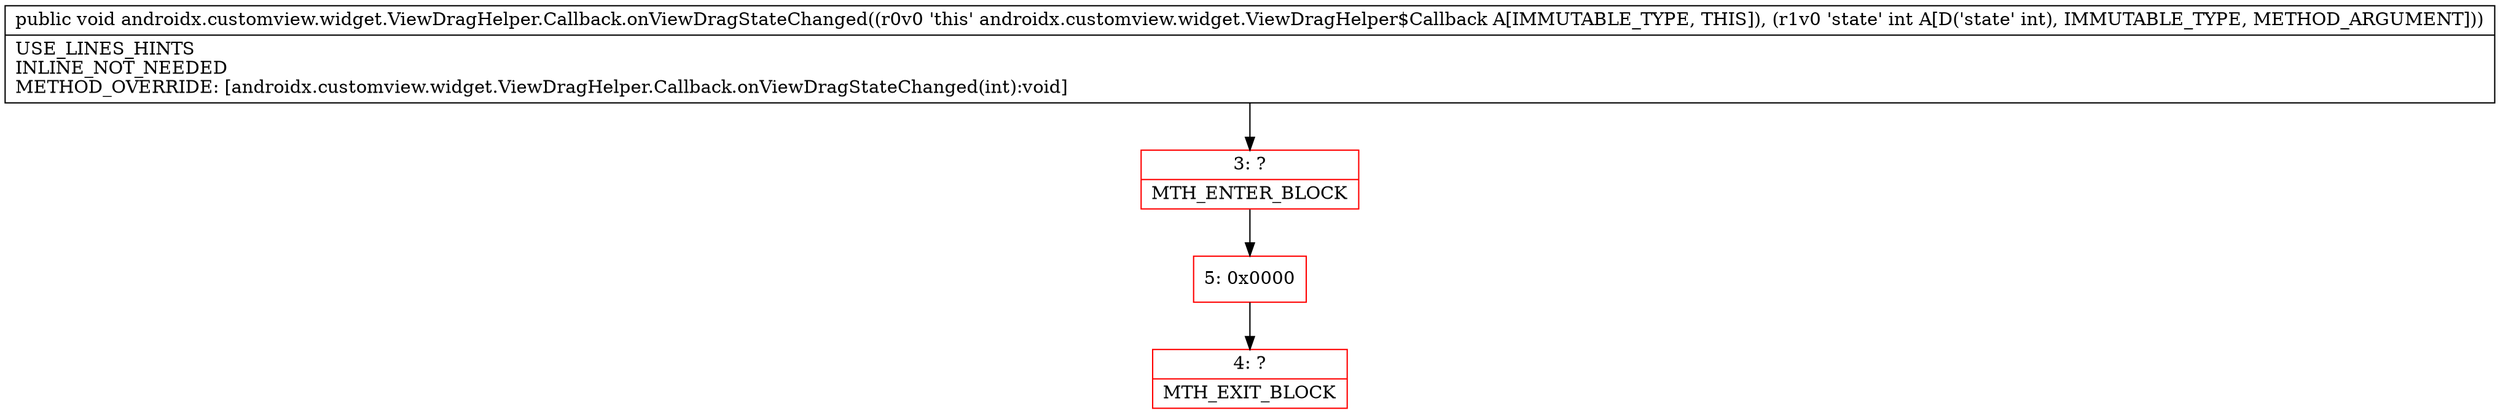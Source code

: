 digraph "CFG forandroidx.customview.widget.ViewDragHelper.Callback.onViewDragStateChanged(I)V" {
subgraph cluster_Region_1797482982 {
label = "R(0)";
node [shape=record,color=blue];
}
Node_3 [shape=record,color=red,label="{3\:\ ?|MTH_ENTER_BLOCK\l}"];
Node_5 [shape=record,color=red,label="{5\:\ 0x0000}"];
Node_4 [shape=record,color=red,label="{4\:\ ?|MTH_EXIT_BLOCK\l}"];
MethodNode[shape=record,label="{public void androidx.customview.widget.ViewDragHelper.Callback.onViewDragStateChanged((r0v0 'this' androidx.customview.widget.ViewDragHelper$Callback A[IMMUTABLE_TYPE, THIS]), (r1v0 'state' int A[D('state' int), IMMUTABLE_TYPE, METHOD_ARGUMENT]))  | USE_LINES_HINTS\lINLINE_NOT_NEEDED\lMETHOD_OVERRIDE: [androidx.customview.widget.ViewDragHelper.Callback.onViewDragStateChanged(int):void]\l}"];
MethodNode -> Node_3;Node_3 -> Node_5;
Node_5 -> Node_4;
}

